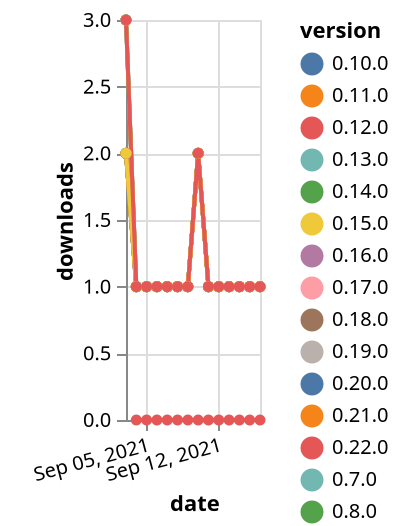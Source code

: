 {"$schema": "https://vega.github.io/schema/vega-lite/v5.json", "description": "A simple bar chart with embedded data.", "data": {"values": [{"date": "2021-09-03", "total": 42, "delta": 2, "version": "0.20.0"}, {"date": "2021-09-04", "total": 43, "delta": 1, "version": "0.20.0"}, {"date": "2021-09-05", "total": 44, "delta": 1, "version": "0.20.0"}, {"date": "2021-09-06", "total": 45, "delta": 1, "version": "0.20.0"}, {"date": "2021-09-07", "total": 46, "delta": 1, "version": "0.20.0"}, {"date": "2021-09-08", "total": 47, "delta": 1, "version": "0.20.0"}, {"date": "2021-09-09", "total": 48, "delta": 1, "version": "0.20.0"}, {"date": "2021-09-10", "total": 50, "delta": 2, "version": "0.20.0"}, {"date": "2021-09-11", "total": 51, "delta": 1, "version": "0.20.0"}, {"date": "2021-09-12", "total": 52, "delta": 1, "version": "0.20.0"}, {"date": "2021-09-13", "total": 53, "delta": 1, "version": "0.20.0"}, {"date": "2021-09-14", "total": 54, "delta": 1, "version": "0.20.0"}, {"date": "2021-09-15", "total": 55, "delta": 1, "version": "0.20.0"}, {"date": "2021-09-16", "total": 56, "delta": 1, "version": "0.20.0"}, {"date": "2021-09-04", "total": 2, "delta": 0, "version": "0.22.0"}, {"date": "2021-09-05", "total": 10, "delta": 0, "version": "0.22.0"}, {"date": "2021-09-06", "total": 11, "delta": 0, "version": "0.22.0"}, {"date": "2021-09-07", "total": 14, "delta": 0, "version": "0.22.0"}, {"date": "2021-09-08", "total": 15, "delta": 0, "version": "0.22.0"}, {"date": "2021-09-09", "total": 16, "delta": 0, "version": "0.22.0"}, {"date": "2021-09-10", "total": 18, "delta": 0, "version": "0.22.0"}, {"date": "2021-09-11", "total": 20, "delta": 0, "version": "0.22.0"}, {"date": "2021-09-12", "total": 21, "delta": 0, "version": "0.22.0"}, {"date": "2021-09-13", "total": 22, "delta": 0, "version": "0.22.0"}, {"date": "2021-09-14", "total": 23, "delta": 0, "version": "0.22.0"}, {"date": "2021-09-15", "total": 24, "delta": 0, "version": "0.22.0"}, {"date": "2021-09-16", "total": 25, "delta": 0, "version": "0.22.0"}, {"date": "2021-09-03", "total": 80, "delta": 2, "version": "0.17.0"}, {"date": "2021-09-04", "total": 81, "delta": 1, "version": "0.17.0"}, {"date": "2021-09-05", "total": 82, "delta": 1, "version": "0.17.0"}, {"date": "2021-09-06", "total": 83, "delta": 1, "version": "0.17.0"}, {"date": "2021-09-07", "total": 84, "delta": 1, "version": "0.17.0"}, {"date": "2021-09-08", "total": 85, "delta": 1, "version": "0.17.0"}, {"date": "2021-09-09", "total": 86, "delta": 1, "version": "0.17.0"}, {"date": "2021-09-10", "total": 88, "delta": 2, "version": "0.17.0"}, {"date": "2021-09-11", "total": 89, "delta": 1, "version": "0.17.0"}, {"date": "2021-09-12", "total": 90, "delta": 1, "version": "0.17.0"}, {"date": "2021-09-13", "total": 91, "delta": 1, "version": "0.17.0"}, {"date": "2021-09-14", "total": 92, "delta": 1, "version": "0.17.0"}, {"date": "2021-09-15", "total": 93, "delta": 1, "version": "0.17.0"}, {"date": "2021-09-16", "total": 94, "delta": 1, "version": "0.17.0"}, {"date": "2021-09-03", "total": 122, "delta": 3, "version": "0.7.0"}, {"date": "2021-09-04", "total": 123, "delta": 1, "version": "0.7.0"}, {"date": "2021-09-05", "total": 124, "delta": 1, "version": "0.7.0"}, {"date": "2021-09-06", "total": 125, "delta": 1, "version": "0.7.0"}, {"date": "2021-09-07", "total": 126, "delta": 1, "version": "0.7.0"}, {"date": "2021-09-08", "total": 127, "delta": 1, "version": "0.7.0"}, {"date": "2021-09-09", "total": 128, "delta": 1, "version": "0.7.0"}, {"date": "2021-09-10", "total": 130, "delta": 2, "version": "0.7.0"}, {"date": "2021-09-11", "total": 131, "delta": 1, "version": "0.7.0"}, {"date": "2021-09-12", "total": 132, "delta": 1, "version": "0.7.0"}, {"date": "2021-09-13", "total": 133, "delta": 1, "version": "0.7.0"}, {"date": "2021-09-14", "total": 134, "delta": 1, "version": "0.7.0"}, {"date": "2021-09-15", "total": 135, "delta": 1, "version": "0.7.0"}, {"date": "2021-09-16", "total": 136, "delta": 1, "version": "0.7.0"}, {"date": "2021-09-03", "total": 119, "delta": 3, "version": "0.10.0"}, {"date": "2021-09-04", "total": 120, "delta": 1, "version": "0.10.0"}, {"date": "2021-09-05", "total": 121, "delta": 1, "version": "0.10.0"}, {"date": "2021-09-06", "total": 122, "delta": 1, "version": "0.10.0"}, {"date": "2021-09-07", "total": 123, "delta": 1, "version": "0.10.0"}, {"date": "2021-09-08", "total": 124, "delta": 1, "version": "0.10.0"}, {"date": "2021-09-09", "total": 125, "delta": 1, "version": "0.10.0"}, {"date": "2021-09-10", "total": 127, "delta": 2, "version": "0.10.0"}, {"date": "2021-09-11", "total": 128, "delta": 1, "version": "0.10.0"}, {"date": "2021-09-12", "total": 129, "delta": 1, "version": "0.10.0"}, {"date": "2021-09-13", "total": 130, "delta": 1, "version": "0.10.0"}, {"date": "2021-09-14", "total": 131, "delta": 1, "version": "0.10.0"}, {"date": "2021-09-15", "total": 132, "delta": 1, "version": "0.10.0"}, {"date": "2021-09-16", "total": 133, "delta": 1, "version": "0.10.0"}, {"date": "2021-09-03", "total": 39, "delta": 2, "version": "0.21.0"}, {"date": "2021-09-04", "total": 40, "delta": 1, "version": "0.21.0"}, {"date": "2021-09-05", "total": 41, "delta": 1, "version": "0.21.0"}, {"date": "2021-09-06", "total": 42, "delta": 1, "version": "0.21.0"}, {"date": "2021-09-07", "total": 43, "delta": 1, "version": "0.21.0"}, {"date": "2021-09-08", "total": 44, "delta": 1, "version": "0.21.0"}, {"date": "2021-09-09", "total": 45, "delta": 1, "version": "0.21.0"}, {"date": "2021-09-10", "total": 47, "delta": 2, "version": "0.21.0"}, {"date": "2021-09-11", "total": 48, "delta": 1, "version": "0.21.0"}, {"date": "2021-09-12", "total": 49, "delta": 1, "version": "0.21.0"}, {"date": "2021-09-13", "total": 50, "delta": 1, "version": "0.21.0"}, {"date": "2021-09-14", "total": 51, "delta": 1, "version": "0.21.0"}, {"date": "2021-09-15", "total": 52, "delta": 1, "version": "0.21.0"}, {"date": "2021-09-16", "total": 53, "delta": 1, "version": "0.21.0"}, {"date": "2021-09-03", "total": 121, "delta": 3, "version": "0.8.0"}, {"date": "2021-09-04", "total": 122, "delta": 1, "version": "0.8.0"}, {"date": "2021-09-05", "total": 123, "delta": 1, "version": "0.8.0"}, {"date": "2021-09-06", "total": 124, "delta": 1, "version": "0.8.0"}, {"date": "2021-09-07", "total": 125, "delta": 1, "version": "0.8.0"}, {"date": "2021-09-08", "total": 126, "delta": 1, "version": "0.8.0"}, {"date": "2021-09-09", "total": 127, "delta": 1, "version": "0.8.0"}, {"date": "2021-09-10", "total": 129, "delta": 2, "version": "0.8.0"}, {"date": "2021-09-11", "total": 130, "delta": 1, "version": "0.8.0"}, {"date": "2021-09-12", "total": 131, "delta": 1, "version": "0.8.0"}, {"date": "2021-09-13", "total": 132, "delta": 1, "version": "0.8.0"}, {"date": "2021-09-14", "total": 133, "delta": 1, "version": "0.8.0"}, {"date": "2021-09-15", "total": 134, "delta": 1, "version": "0.8.0"}, {"date": "2021-09-16", "total": 135, "delta": 1, "version": "0.8.0"}, {"date": "2021-09-03", "total": 106, "delta": 2, "version": "0.13.0"}, {"date": "2021-09-04", "total": 107, "delta": 1, "version": "0.13.0"}, {"date": "2021-09-05", "total": 108, "delta": 1, "version": "0.13.0"}, {"date": "2021-09-06", "total": 109, "delta": 1, "version": "0.13.0"}, {"date": "2021-09-07", "total": 110, "delta": 1, "version": "0.13.0"}, {"date": "2021-09-08", "total": 111, "delta": 1, "version": "0.13.0"}, {"date": "2021-09-09", "total": 112, "delta": 1, "version": "0.13.0"}, {"date": "2021-09-10", "total": 114, "delta": 2, "version": "0.13.0"}, {"date": "2021-09-11", "total": 115, "delta": 1, "version": "0.13.0"}, {"date": "2021-09-12", "total": 116, "delta": 1, "version": "0.13.0"}, {"date": "2021-09-13", "total": 117, "delta": 1, "version": "0.13.0"}, {"date": "2021-09-14", "total": 118, "delta": 1, "version": "0.13.0"}, {"date": "2021-09-15", "total": 119, "delta": 1, "version": "0.13.0"}, {"date": "2021-09-16", "total": 120, "delta": 1, "version": "0.13.0"}, {"date": "2021-09-03", "total": 91, "delta": 2, "version": "0.16.0"}, {"date": "2021-09-04", "total": 92, "delta": 1, "version": "0.16.0"}, {"date": "2021-09-05", "total": 93, "delta": 1, "version": "0.16.0"}, {"date": "2021-09-06", "total": 94, "delta": 1, "version": "0.16.0"}, {"date": "2021-09-07", "total": 95, "delta": 1, "version": "0.16.0"}, {"date": "2021-09-08", "total": 96, "delta": 1, "version": "0.16.0"}, {"date": "2021-09-09", "total": 97, "delta": 1, "version": "0.16.0"}, {"date": "2021-09-10", "total": 99, "delta": 2, "version": "0.16.0"}, {"date": "2021-09-11", "total": 100, "delta": 1, "version": "0.16.0"}, {"date": "2021-09-12", "total": 101, "delta": 1, "version": "0.16.0"}, {"date": "2021-09-13", "total": 102, "delta": 1, "version": "0.16.0"}, {"date": "2021-09-14", "total": 103, "delta": 1, "version": "0.16.0"}, {"date": "2021-09-15", "total": 104, "delta": 1, "version": "0.16.0"}, {"date": "2021-09-16", "total": 105, "delta": 1, "version": "0.16.0"}, {"date": "2021-09-03", "total": 107, "delta": 2, "version": "0.14.0"}, {"date": "2021-09-04", "total": 108, "delta": 1, "version": "0.14.0"}, {"date": "2021-09-05", "total": 109, "delta": 1, "version": "0.14.0"}, {"date": "2021-09-06", "total": 110, "delta": 1, "version": "0.14.0"}, {"date": "2021-09-07", "total": 111, "delta": 1, "version": "0.14.0"}, {"date": "2021-09-08", "total": 112, "delta": 1, "version": "0.14.0"}, {"date": "2021-09-09", "total": 113, "delta": 1, "version": "0.14.0"}, {"date": "2021-09-10", "total": 115, "delta": 2, "version": "0.14.0"}, {"date": "2021-09-11", "total": 116, "delta": 1, "version": "0.14.0"}, {"date": "2021-09-12", "total": 117, "delta": 1, "version": "0.14.0"}, {"date": "2021-09-13", "total": 118, "delta": 1, "version": "0.14.0"}, {"date": "2021-09-14", "total": 119, "delta": 1, "version": "0.14.0"}, {"date": "2021-09-15", "total": 120, "delta": 1, "version": "0.14.0"}, {"date": "2021-09-16", "total": 121, "delta": 1, "version": "0.14.0"}, {"date": "2021-09-03", "total": 53, "delta": 2, "version": "0.19.0"}, {"date": "2021-09-04", "total": 54, "delta": 1, "version": "0.19.0"}, {"date": "2021-09-05", "total": 55, "delta": 1, "version": "0.19.0"}, {"date": "2021-09-06", "total": 56, "delta": 1, "version": "0.19.0"}, {"date": "2021-09-07", "total": 57, "delta": 1, "version": "0.19.0"}, {"date": "2021-09-08", "total": 58, "delta": 1, "version": "0.19.0"}, {"date": "2021-09-09", "total": 59, "delta": 1, "version": "0.19.0"}, {"date": "2021-09-10", "total": 61, "delta": 2, "version": "0.19.0"}, {"date": "2021-09-11", "total": 62, "delta": 1, "version": "0.19.0"}, {"date": "2021-09-12", "total": 63, "delta": 1, "version": "0.19.0"}, {"date": "2021-09-13", "total": 64, "delta": 1, "version": "0.19.0"}, {"date": "2021-09-14", "total": 65, "delta": 1, "version": "0.19.0"}, {"date": "2021-09-15", "total": 66, "delta": 1, "version": "0.19.0"}, {"date": "2021-09-16", "total": 67, "delta": 1, "version": "0.19.0"}, {"date": "2021-09-03", "total": 69, "delta": 2, "version": "0.18.0"}, {"date": "2021-09-04", "total": 70, "delta": 1, "version": "0.18.0"}, {"date": "2021-09-05", "total": 71, "delta": 1, "version": "0.18.0"}, {"date": "2021-09-06", "total": 72, "delta": 1, "version": "0.18.0"}, {"date": "2021-09-07", "total": 73, "delta": 1, "version": "0.18.0"}, {"date": "2021-09-08", "total": 74, "delta": 1, "version": "0.18.0"}, {"date": "2021-09-09", "total": 75, "delta": 1, "version": "0.18.0"}, {"date": "2021-09-10", "total": 77, "delta": 2, "version": "0.18.0"}, {"date": "2021-09-11", "total": 78, "delta": 1, "version": "0.18.0"}, {"date": "2021-09-12", "total": 79, "delta": 1, "version": "0.18.0"}, {"date": "2021-09-13", "total": 80, "delta": 1, "version": "0.18.0"}, {"date": "2021-09-14", "total": 81, "delta": 1, "version": "0.18.0"}, {"date": "2021-09-15", "total": 82, "delta": 1, "version": "0.18.0"}, {"date": "2021-09-16", "total": 83, "delta": 1, "version": "0.18.0"}, {"date": "2021-09-03", "total": 100, "delta": 3, "version": "0.15.0"}, {"date": "2021-09-04", "total": 101, "delta": 1, "version": "0.15.0"}, {"date": "2021-09-05", "total": 102, "delta": 1, "version": "0.15.0"}, {"date": "2021-09-06", "total": 103, "delta": 1, "version": "0.15.0"}, {"date": "2021-09-07", "total": 104, "delta": 1, "version": "0.15.0"}, {"date": "2021-09-08", "total": 105, "delta": 1, "version": "0.15.0"}, {"date": "2021-09-09", "total": 106, "delta": 1, "version": "0.15.0"}, {"date": "2021-09-10", "total": 108, "delta": 2, "version": "0.15.0"}, {"date": "2021-09-11", "total": 109, "delta": 1, "version": "0.15.0"}, {"date": "2021-09-12", "total": 110, "delta": 1, "version": "0.15.0"}, {"date": "2021-09-13", "total": 111, "delta": 1, "version": "0.15.0"}, {"date": "2021-09-14", "total": 112, "delta": 1, "version": "0.15.0"}, {"date": "2021-09-15", "total": 113, "delta": 1, "version": "0.15.0"}, {"date": "2021-09-16", "total": 114, "delta": 1, "version": "0.15.0"}, {"date": "2021-09-03", "total": 115, "delta": 2, "version": "0.11.0"}, {"date": "2021-09-04", "total": 116, "delta": 1, "version": "0.11.0"}, {"date": "2021-09-05", "total": 117, "delta": 1, "version": "0.11.0"}, {"date": "2021-09-06", "total": 118, "delta": 1, "version": "0.11.0"}, {"date": "2021-09-07", "total": 119, "delta": 1, "version": "0.11.0"}, {"date": "2021-09-08", "total": 120, "delta": 1, "version": "0.11.0"}, {"date": "2021-09-09", "total": 121, "delta": 1, "version": "0.11.0"}, {"date": "2021-09-10", "total": 123, "delta": 2, "version": "0.11.0"}, {"date": "2021-09-11", "total": 124, "delta": 1, "version": "0.11.0"}, {"date": "2021-09-12", "total": 125, "delta": 1, "version": "0.11.0"}, {"date": "2021-09-13", "total": 126, "delta": 1, "version": "0.11.0"}, {"date": "2021-09-14", "total": 127, "delta": 1, "version": "0.11.0"}, {"date": "2021-09-15", "total": 128, "delta": 1, "version": "0.11.0"}, {"date": "2021-09-16", "total": 129, "delta": 1, "version": "0.11.0"}, {"date": "2021-09-03", "total": 119, "delta": 2, "version": "0.9.0"}, {"date": "2021-09-04", "total": 120, "delta": 1, "version": "0.9.0"}, {"date": "2021-09-05", "total": 121, "delta": 1, "version": "0.9.0"}, {"date": "2021-09-06", "total": 122, "delta": 1, "version": "0.9.0"}, {"date": "2021-09-07", "total": 123, "delta": 1, "version": "0.9.0"}, {"date": "2021-09-08", "total": 124, "delta": 1, "version": "0.9.0"}, {"date": "2021-09-09", "total": 125, "delta": 1, "version": "0.9.0"}, {"date": "2021-09-10", "total": 127, "delta": 2, "version": "0.9.0"}, {"date": "2021-09-11", "total": 128, "delta": 1, "version": "0.9.0"}, {"date": "2021-09-12", "total": 129, "delta": 1, "version": "0.9.0"}, {"date": "2021-09-13", "total": 130, "delta": 1, "version": "0.9.0"}, {"date": "2021-09-14", "total": 131, "delta": 1, "version": "0.9.0"}, {"date": "2021-09-15", "total": 132, "delta": 1, "version": "0.9.0"}, {"date": "2021-09-16", "total": 133, "delta": 1, "version": "0.9.0"}, {"date": "2021-09-03", "total": 110, "delta": 3, "version": "0.12.0"}, {"date": "2021-09-04", "total": 111, "delta": 1, "version": "0.12.0"}, {"date": "2021-09-05", "total": 112, "delta": 1, "version": "0.12.0"}, {"date": "2021-09-06", "total": 113, "delta": 1, "version": "0.12.0"}, {"date": "2021-09-07", "total": 114, "delta": 1, "version": "0.12.0"}, {"date": "2021-09-08", "total": 115, "delta": 1, "version": "0.12.0"}, {"date": "2021-09-09", "total": 116, "delta": 1, "version": "0.12.0"}, {"date": "2021-09-10", "total": 118, "delta": 2, "version": "0.12.0"}, {"date": "2021-09-11", "total": 119, "delta": 1, "version": "0.12.0"}, {"date": "2021-09-12", "total": 120, "delta": 1, "version": "0.12.0"}, {"date": "2021-09-13", "total": 121, "delta": 1, "version": "0.12.0"}, {"date": "2021-09-14", "total": 122, "delta": 1, "version": "0.12.0"}, {"date": "2021-09-15", "total": 123, "delta": 1, "version": "0.12.0"}, {"date": "2021-09-16", "total": 124, "delta": 1, "version": "0.12.0"}]}, "width": "container", "mark": {"type": "line", "point": {"filled": true}}, "encoding": {"x": {"field": "date", "type": "temporal", "timeUnit": "yearmonthdate", "title": "date", "axis": {"labelAngle": -15}}, "y": {"field": "delta", "type": "quantitative", "title": "downloads"}, "color": {"field": "version", "type": "nominal"}, "tooltip": {"field": "delta"}}}